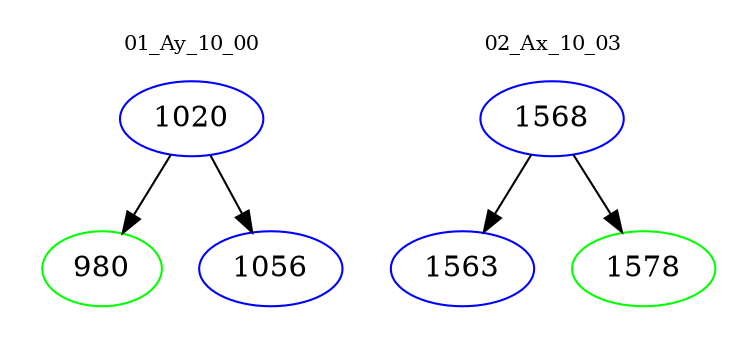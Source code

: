 digraph{
subgraph cluster_0 {
color = white
label = "01_Ay_10_00";
fontsize=10;
T0_1020 [label="1020", color="blue"]
T0_1020 -> T0_980 [color="black"]
T0_980 [label="980", color="green"]
T0_1020 -> T0_1056 [color="black"]
T0_1056 [label="1056", color="blue"]
}
subgraph cluster_1 {
color = white
label = "02_Ax_10_03";
fontsize=10;
T1_1568 [label="1568", color="blue"]
T1_1568 -> T1_1563 [color="black"]
T1_1563 [label="1563", color="blue"]
T1_1568 -> T1_1578 [color="black"]
T1_1578 [label="1578", color="green"]
}
}
